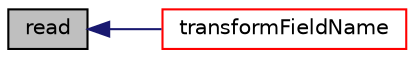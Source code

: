 digraph "read"
{
  bgcolor="transparent";
  edge [fontname="Helvetica",fontsize="10",labelfontname="Helvetica",labelfontsize="10"];
  node [fontname="Helvetica",fontsize="10",shape=record];
  rankdir="LR";
  Node1234 [label="read",height=0.2,width=0.4,color="black", fillcolor="grey75", style="filled", fontcolor="black"];
  Node1234 -> Node1235 [dir="back",color="midnightblue",fontsize="10",style="solid",fontname="Helvetica"];
  Node1235 [label="transformFieldName",height=0.2,width=0.4,color="red",URL="$a24165.html#a8eccfce9341365f398336bfa306400f7",tooltip="Return the name of the transformed field. "];
}
